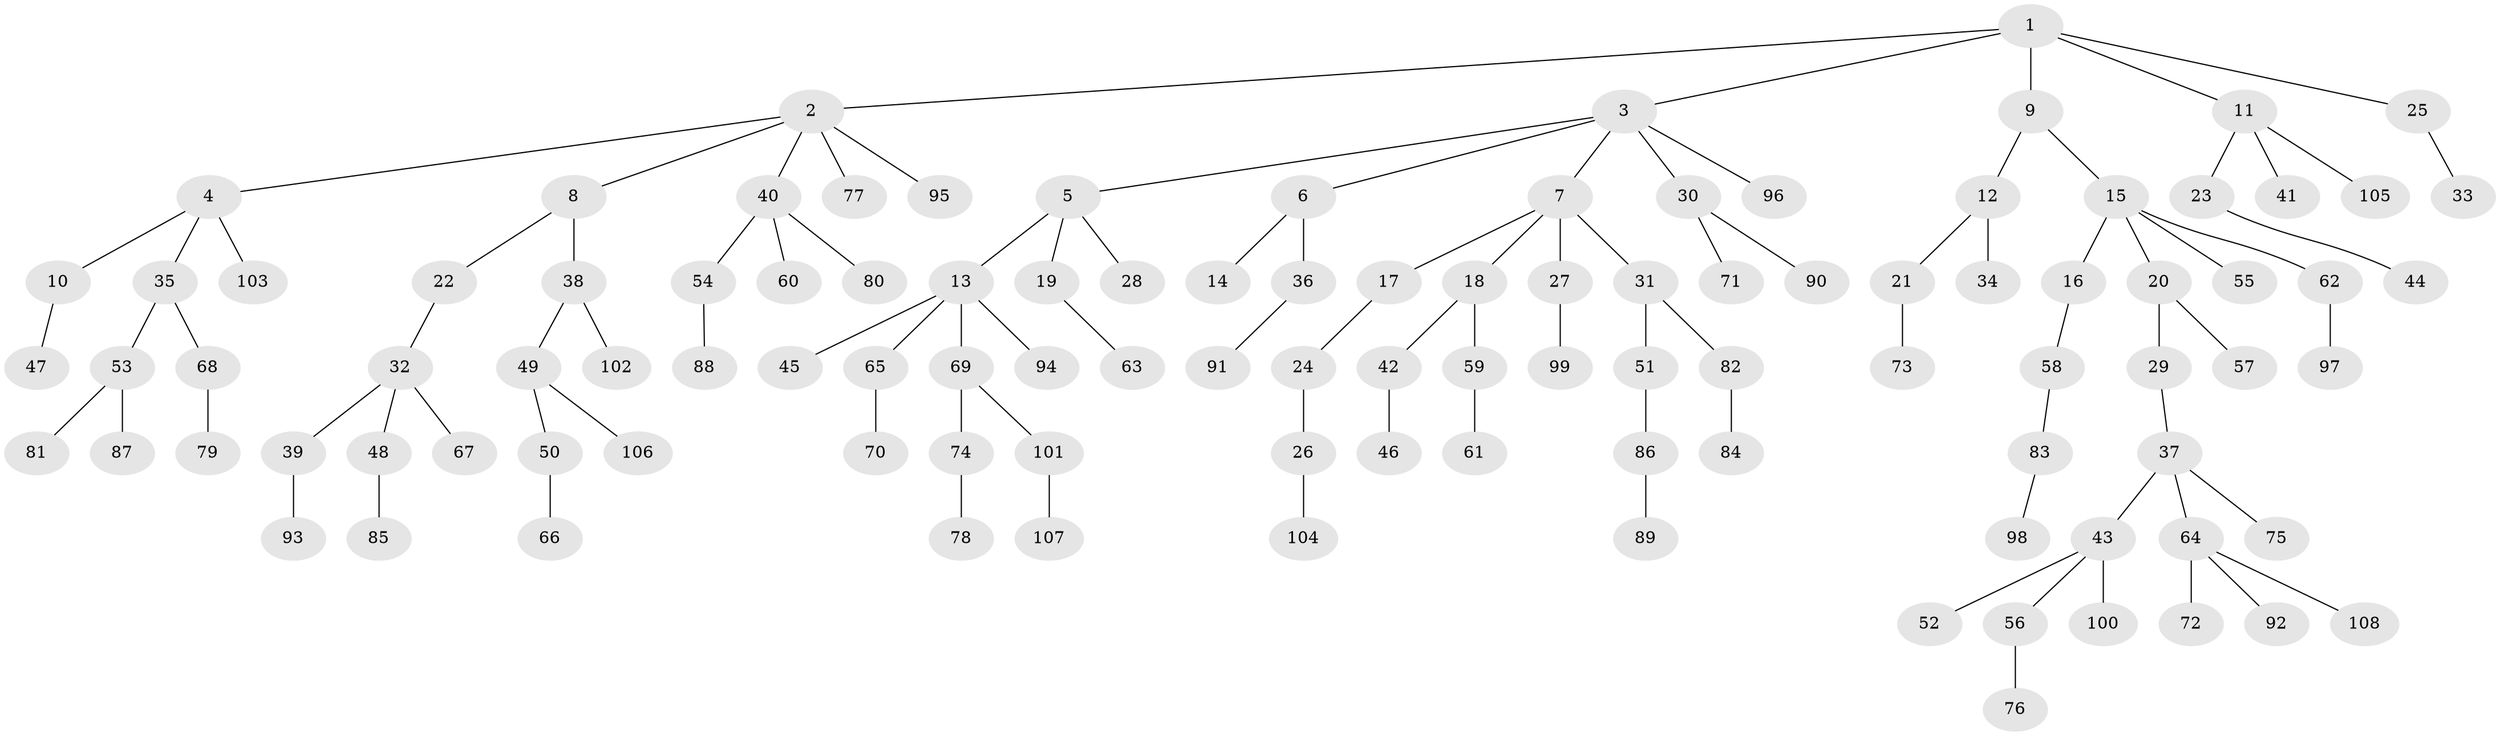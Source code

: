 // coarse degree distribution, {5: 0.05263157894736842, 3: 0.18421052631578946, 2: 0.23684210526315788, 1: 0.47368421052631576, 4: 0.05263157894736842}
// Generated by graph-tools (version 1.1) at 2025/51/03/04/25 22:51:46]
// undirected, 108 vertices, 107 edges
graph export_dot {
  node [color=gray90,style=filled];
  1;
  2;
  3;
  4;
  5;
  6;
  7;
  8;
  9;
  10;
  11;
  12;
  13;
  14;
  15;
  16;
  17;
  18;
  19;
  20;
  21;
  22;
  23;
  24;
  25;
  26;
  27;
  28;
  29;
  30;
  31;
  32;
  33;
  34;
  35;
  36;
  37;
  38;
  39;
  40;
  41;
  42;
  43;
  44;
  45;
  46;
  47;
  48;
  49;
  50;
  51;
  52;
  53;
  54;
  55;
  56;
  57;
  58;
  59;
  60;
  61;
  62;
  63;
  64;
  65;
  66;
  67;
  68;
  69;
  70;
  71;
  72;
  73;
  74;
  75;
  76;
  77;
  78;
  79;
  80;
  81;
  82;
  83;
  84;
  85;
  86;
  87;
  88;
  89;
  90;
  91;
  92;
  93;
  94;
  95;
  96;
  97;
  98;
  99;
  100;
  101;
  102;
  103;
  104;
  105;
  106;
  107;
  108;
  1 -- 2;
  1 -- 3;
  1 -- 9;
  1 -- 11;
  1 -- 25;
  2 -- 4;
  2 -- 8;
  2 -- 40;
  2 -- 77;
  2 -- 95;
  3 -- 5;
  3 -- 6;
  3 -- 7;
  3 -- 30;
  3 -- 96;
  4 -- 10;
  4 -- 35;
  4 -- 103;
  5 -- 13;
  5 -- 19;
  5 -- 28;
  6 -- 14;
  6 -- 36;
  7 -- 17;
  7 -- 18;
  7 -- 27;
  7 -- 31;
  8 -- 22;
  8 -- 38;
  9 -- 12;
  9 -- 15;
  10 -- 47;
  11 -- 23;
  11 -- 41;
  11 -- 105;
  12 -- 21;
  12 -- 34;
  13 -- 45;
  13 -- 65;
  13 -- 69;
  13 -- 94;
  15 -- 16;
  15 -- 20;
  15 -- 55;
  15 -- 62;
  16 -- 58;
  17 -- 24;
  18 -- 42;
  18 -- 59;
  19 -- 63;
  20 -- 29;
  20 -- 57;
  21 -- 73;
  22 -- 32;
  23 -- 44;
  24 -- 26;
  25 -- 33;
  26 -- 104;
  27 -- 99;
  29 -- 37;
  30 -- 71;
  30 -- 90;
  31 -- 51;
  31 -- 82;
  32 -- 39;
  32 -- 48;
  32 -- 67;
  35 -- 53;
  35 -- 68;
  36 -- 91;
  37 -- 43;
  37 -- 64;
  37 -- 75;
  38 -- 49;
  38 -- 102;
  39 -- 93;
  40 -- 54;
  40 -- 60;
  40 -- 80;
  42 -- 46;
  43 -- 52;
  43 -- 56;
  43 -- 100;
  48 -- 85;
  49 -- 50;
  49 -- 106;
  50 -- 66;
  51 -- 86;
  53 -- 81;
  53 -- 87;
  54 -- 88;
  56 -- 76;
  58 -- 83;
  59 -- 61;
  62 -- 97;
  64 -- 72;
  64 -- 92;
  64 -- 108;
  65 -- 70;
  68 -- 79;
  69 -- 74;
  69 -- 101;
  74 -- 78;
  82 -- 84;
  83 -- 98;
  86 -- 89;
  101 -- 107;
}
